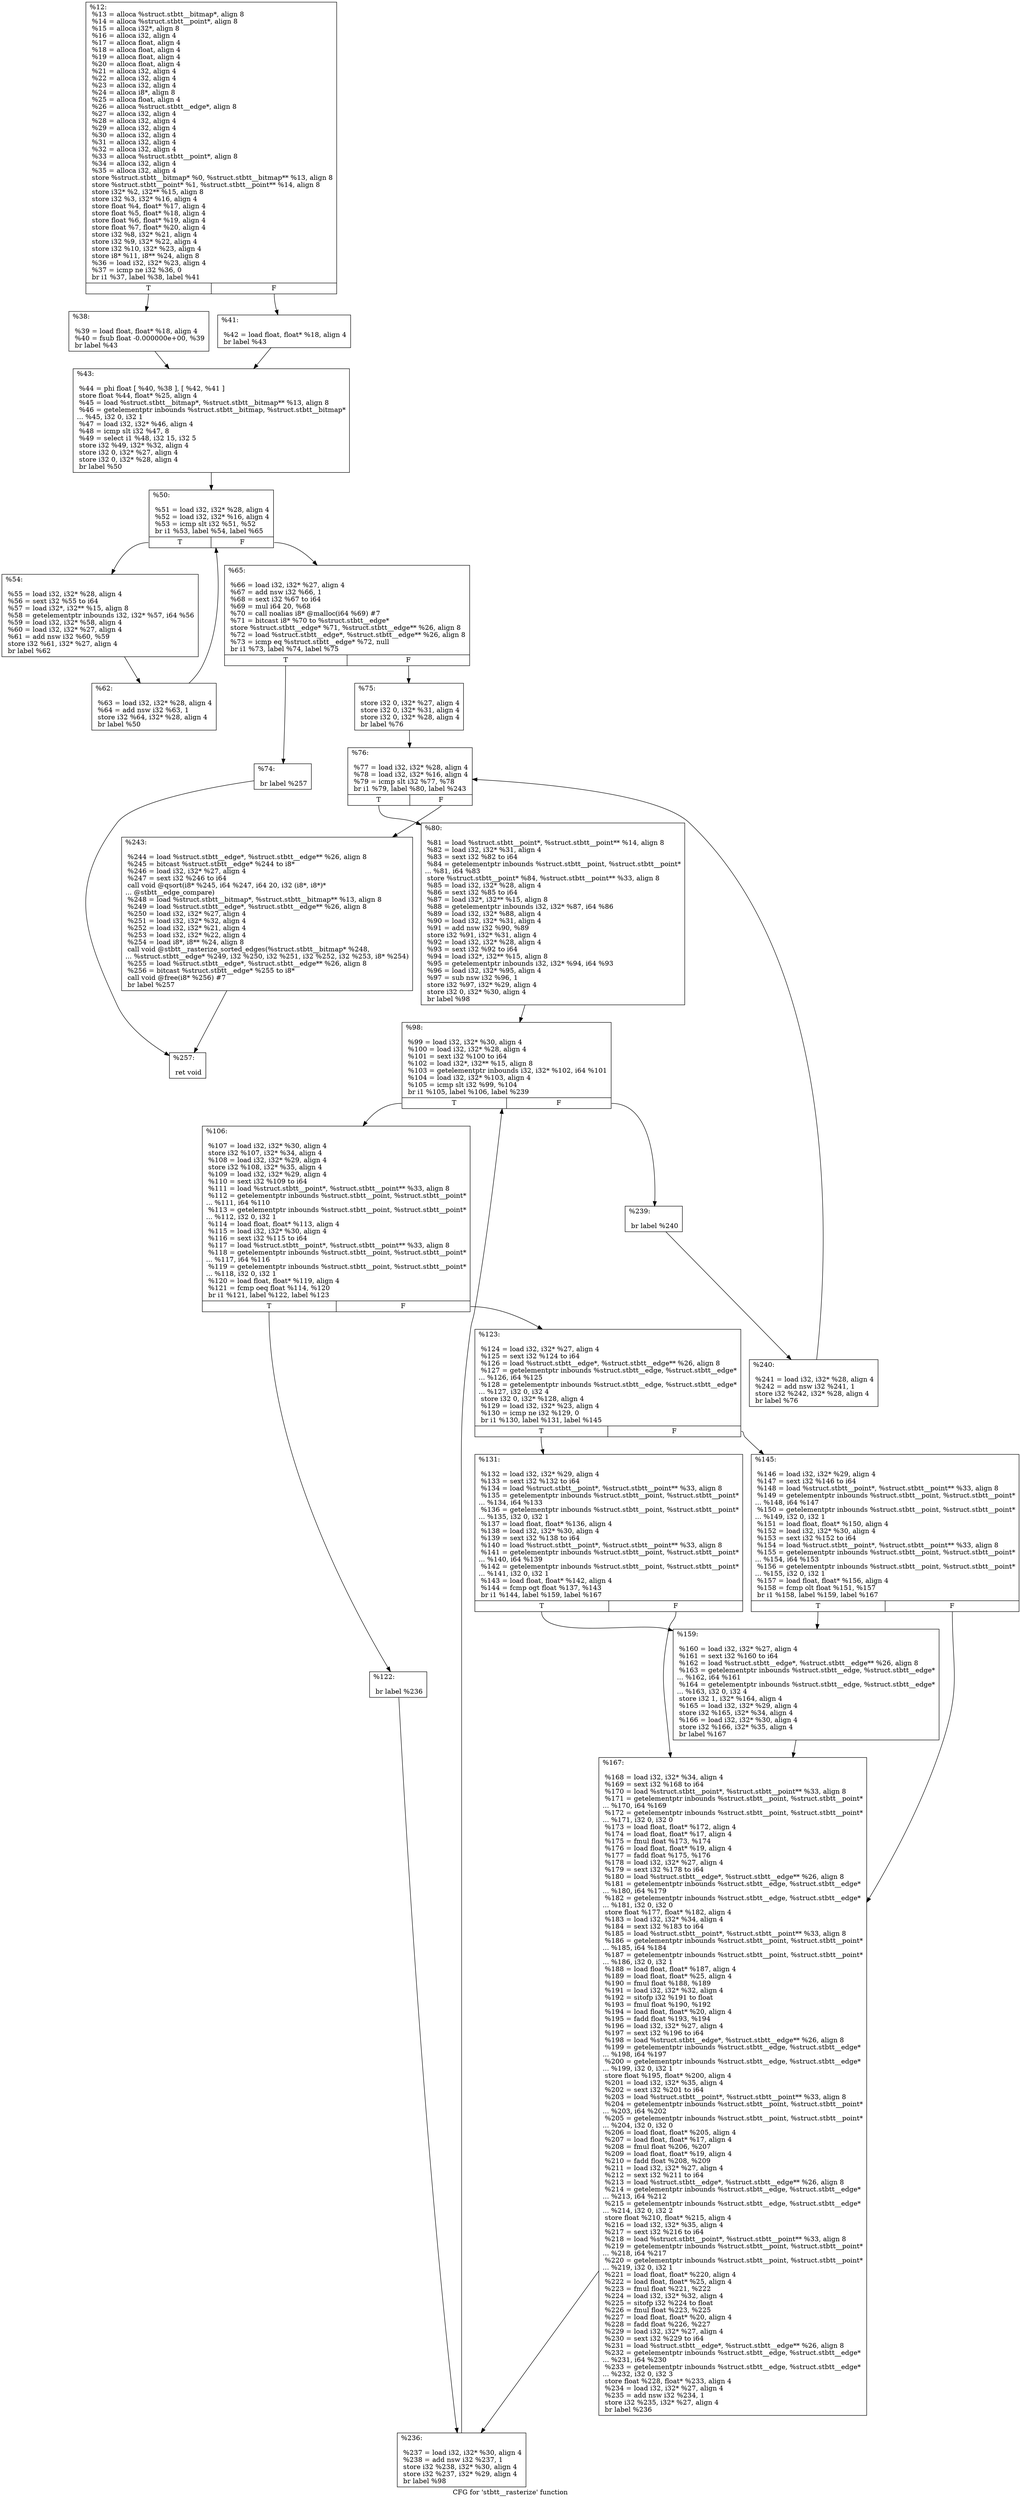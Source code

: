 digraph "CFG for 'stbtt__rasterize' function" {
	label="CFG for 'stbtt__rasterize' function";

	Node0x2a2b400 [shape=record,label="{%12:\l  %13 = alloca %struct.stbtt__bitmap*, align 8\l  %14 = alloca %struct.stbtt__point*, align 8\l  %15 = alloca i32*, align 8\l  %16 = alloca i32, align 4\l  %17 = alloca float, align 4\l  %18 = alloca float, align 4\l  %19 = alloca float, align 4\l  %20 = alloca float, align 4\l  %21 = alloca i32, align 4\l  %22 = alloca i32, align 4\l  %23 = alloca i32, align 4\l  %24 = alloca i8*, align 8\l  %25 = alloca float, align 4\l  %26 = alloca %struct.stbtt__edge*, align 8\l  %27 = alloca i32, align 4\l  %28 = alloca i32, align 4\l  %29 = alloca i32, align 4\l  %30 = alloca i32, align 4\l  %31 = alloca i32, align 4\l  %32 = alloca i32, align 4\l  %33 = alloca %struct.stbtt__point*, align 8\l  %34 = alloca i32, align 4\l  %35 = alloca i32, align 4\l  store %struct.stbtt__bitmap* %0, %struct.stbtt__bitmap** %13, align 8\l  store %struct.stbtt__point* %1, %struct.stbtt__point** %14, align 8\l  store i32* %2, i32** %15, align 8\l  store i32 %3, i32* %16, align 4\l  store float %4, float* %17, align 4\l  store float %5, float* %18, align 4\l  store float %6, float* %19, align 4\l  store float %7, float* %20, align 4\l  store i32 %8, i32* %21, align 4\l  store i32 %9, i32* %22, align 4\l  store i32 %10, i32* %23, align 4\l  store i8* %11, i8** %24, align 8\l  %36 = load i32, i32* %23, align 4\l  %37 = icmp ne i32 %36, 0\l  br i1 %37, label %38, label %41\l|{<s0>T|<s1>F}}"];
	Node0x2a2b400:s0 -> Node0x2a2cc10;
	Node0x2a2b400:s1 -> Node0x2a2ddc0;
	Node0x2a2cc10 [shape=record,label="{%38:\l\l  %39 = load float, float* %18, align 4\l  %40 = fsub float -0.000000e+00, %39\l  br label %43\l}"];
	Node0x2a2cc10 -> Node0x2a2dfc0;
	Node0x2a2ddc0 [shape=record,label="{%41:\l\l  %42 = load float, float* %18, align 4\l  br label %43\l}"];
	Node0x2a2ddc0 -> Node0x2a2dfc0;
	Node0x2a2dfc0 [shape=record,label="{%43:\l\l  %44 = phi float [ %40, %38 ], [ %42, %41 ]\l  store float %44, float* %25, align 4\l  %45 = load %struct.stbtt__bitmap*, %struct.stbtt__bitmap** %13, align 8\l  %46 = getelementptr inbounds %struct.stbtt__bitmap, %struct.stbtt__bitmap*\l... %45, i32 0, i32 1\l  %47 = load i32, i32* %46, align 4\l  %48 = icmp slt i32 %47, 8\l  %49 = select i1 %48, i32 15, i32 5\l  store i32 %49, i32* %32, align 4\l  store i32 0, i32* %27, align 4\l  store i32 0, i32* %28, align 4\l  br label %50\l}"];
	Node0x2a2dfc0 -> Node0x2a2e690;
	Node0x2a2e690 [shape=record,label="{%50:\l\l  %51 = load i32, i32* %28, align 4\l  %52 = load i32, i32* %16, align 4\l  %53 = icmp slt i32 %51, %52\l  br i1 %53, label %54, label %65\l|{<s0>T|<s1>F}}"];
	Node0x2a2e690:s0 -> Node0x2a2e880;
	Node0x2a2e690:s1 -> Node0x2a2e8d0;
	Node0x2a2e880 [shape=record,label="{%54:\l\l  %55 = load i32, i32* %28, align 4\l  %56 = sext i32 %55 to i64\l  %57 = load i32*, i32** %15, align 8\l  %58 = getelementptr inbounds i32, i32* %57, i64 %56\l  %59 = load i32, i32* %58, align 4\l  %60 = load i32, i32* %27, align 4\l  %61 = add nsw i32 %60, %59\l  store i32 %61, i32* %27, align 4\l  br label %62\l}"];
	Node0x2a2e880 -> Node0x2a2ed60;
	Node0x2a2ed60 [shape=record,label="{%62:\l\l  %63 = load i32, i32* %28, align 4\l  %64 = add nsw i32 %63, 1\l  store i32 %64, i32* %28, align 4\l  br label %50\l}"];
	Node0x2a2ed60 -> Node0x2a2e690;
	Node0x2a2e8d0 [shape=record,label="{%65:\l\l  %66 = load i32, i32* %27, align 4\l  %67 = add nsw i32 %66, 1\l  %68 = sext i32 %67 to i64\l  %69 = mul i64 20, %68\l  %70 = call noalias i8* @malloc(i64 %69) #7\l  %71 = bitcast i8* %70 to %struct.stbtt__edge*\l  store %struct.stbtt__edge* %71, %struct.stbtt__edge** %26, align 8\l  %72 = load %struct.stbtt__edge*, %struct.stbtt__edge** %26, align 8\l  %73 = icmp eq %struct.stbtt__edge* %72, null\l  br i1 %73, label %74, label %75\l|{<s0>T|<s1>F}}"];
	Node0x2a2e8d0:s0 -> Node0x2a2f630;
	Node0x2a2e8d0:s1 -> Node0x2a2f680;
	Node0x2a2f630 [shape=record,label="{%74:\l\l  br label %257\l}"];
	Node0x2a2f630 -> Node0x2a2f760;
	Node0x2a2f680 [shape=record,label="{%75:\l\l  store i32 0, i32* %27, align 4\l  store i32 0, i32* %31, align 4\l  store i32 0, i32* %28, align 4\l  br label %76\l}"];
	Node0x2a2f680 -> Node0x2a2f990;
	Node0x2a2f990 [shape=record,label="{%76:\l\l  %77 = load i32, i32* %28, align 4\l  %78 = load i32, i32* %16, align 4\l  %79 = icmp slt i32 %77, %78\l  br i1 %79, label %80, label %243\l|{<s0>T|<s1>F}}"];
	Node0x2a2f990:s0 -> Node0x2a2fb80;
	Node0x2a2f990:s1 -> Node0x2a2fbd0;
	Node0x2a2fb80 [shape=record,label="{%80:\l\l  %81 = load %struct.stbtt__point*, %struct.stbtt__point** %14, align 8\l  %82 = load i32, i32* %31, align 4\l  %83 = sext i32 %82 to i64\l  %84 = getelementptr inbounds %struct.stbtt__point, %struct.stbtt__point*\l... %81, i64 %83\l  store %struct.stbtt__point* %84, %struct.stbtt__point** %33, align 8\l  %85 = load i32, i32* %28, align 4\l  %86 = sext i32 %85 to i64\l  %87 = load i32*, i32** %15, align 8\l  %88 = getelementptr inbounds i32, i32* %87, i64 %86\l  %89 = load i32, i32* %88, align 4\l  %90 = load i32, i32* %31, align 4\l  %91 = add nsw i32 %90, %89\l  store i32 %91, i32* %31, align 4\l  %92 = load i32, i32* %28, align 4\l  %93 = sext i32 %92 to i64\l  %94 = load i32*, i32** %15, align 8\l  %95 = getelementptr inbounds i32, i32* %94, i64 %93\l  %96 = load i32, i32* %95, align 4\l  %97 = sub nsw i32 %96, 1\l  store i32 %97, i32* %29, align 4\l  store i32 0, i32* %30, align 4\l  br label %98\l}"];
	Node0x2a2fb80 -> Node0x2a30620;
	Node0x2a30620 [shape=record,label="{%98:\l\l  %99 = load i32, i32* %30, align 4\l  %100 = load i32, i32* %28, align 4\l  %101 = sext i32 %100 to i64\l  %102 = load i32*, i32** %15, align 8\l  %103 = getelementptr inbounds i32, i32* %102, i64 %101\l  %104 = load i32, i32* %103, align 4\l  %105 = icmp slt i32 %99, %104\l  br i1 %105, label %106, label %239\l|{<s0>T|<s1>F}}"];
	Node0x2a30620:s0 -> Node0x2a309c0;
	Node0x2a30620:s1 -> Node0x2a30a10;
	Node0x2a309c0 [shape=record,label="{%106:\l\l  %107 = load i32, i32* %30, align 4\l  store i32 %107, i32* %34, align 4\l  %108 = load i32, i32* %29, align 4\l  store i32 %108, i32* %35, align 4\l  %109 = load i32, i32* %29, align 4\l  %110 = sext i32 %109 to i64\l  %111 = load %struct.stbtt__point*, %struct.stbtt__point** %33, align 8\l  %112 = getelementptr inbounds %struct.stbtt__point, %struct.stbtt__point*\l... %111, i64 %110\l  %113 = getelementptr inbounds %struct.stbtt__point, %struct.stbtt__point*\l... %112, i32 0, i32 1\l  %114 = load float, float* %113, align 4\l  %115 = load i32, i32* %30, align 4\l  %116 = sext i32 %115 to i64\l  %117 = load %struct.stbtt__point*, %struct.stbtt__point** %33, align 8\l  %118 = getelementptr inbounds %struct.stbtt__point, %struct.stbtt__point*\l... %117, i64 %116\l  %119 = getelementptr inbounds %struct.stbtt__point, %struct.stbtt__point*\l... %118, i32 0, i32 1\l  %120 = load float, float* %119, align 4\l  %121 = fcmp oeq float %114, %120\l  br i1 %121, label %122, label %123\l|{<s0>T|<s1>F}}"];
	Node0x2a309c0:s0 -> Node0x2a312d0;
	Node0x2a309c0:s1 -> Node0x2a31320;
	Node0x2a312d0 [shape=record,label="{%122:\l\l  br label %236\l}"];
	Node0x2a312d0 -> Node0x2a31440;
	Node0x2a31320 [shape=record,label="{%123:\l\l  %124 = load i32, i32* %27, align 4\l  %125 = sext i32 %124 to i64\l  %126 = load %struct.stbtt__edge*, %struct.stbtt__edge** %26, align 8\l  %127 = getelementptr inbounds %struct.stbtt__edge, %struct.stbtt__edge*\l... %126, i64 %125\l  %128 = getelementptr inbounds %struct.stbtt__edge, %struct.stbtt__edge*\l... %127, i32 0, i32 4\l  store i32 0, i32* %128, align 4\l  %129 = load i32, i32* %23, align 4\l  %130 = icmp ne i32 %129, 0\l  br i1 %130, label %131, label %145\l|{<s0>T|<s1>F}}"];
	Node0x2a31320:s0 -> Node0x2a2f050;
	Node0x2a31320:s1 -> Node0x2a2f0a0;
	Node0x2a2f050 [shape=record,label="{%131:\l\l  %132 = load i32, i32* %29, align 4\l  %133 = sext i32 %132 to i64\l  %134 = load %struct.stbtt__point*, %struct.stbtt__point** %33, align 8\l  %135 = getelementptr inbounds %struct.stbtt__point, %struct.stbtt__point*\l... %134, i64 %133\l  %136 = getelementptr inbounds %struct.stbtt__point, %struct.stbtt__point*\l... %135, i32 0, i32 1\l  %137 = load float, float* %136, align 4\l  %138 = load i32, i32* %30, align 4\l  %139 = sext i32 %138 to i64\l  %140 = load %struct.stbtt__point*, %struct.stbtt__point** %33, align 8\l  %141 = getelementptr inbounds %struct.stbtt__point, %struct.stbtt__point*\l... %140, i64 %139\l  %142 = getelementptr inbounds %struct.stbtt__point, %struct.stbtt__point*\l... %141, i32 0, i32 1\l  %143 = load float, float* %142, align 4\l  %144 = fcmp ogt float %137, %143\l  br i1 %144, label %159, label %167\l|{<s0>T|<s1>F}}"];
	Node0x2a2f050:s0 -> Node0x2a32410;
	Node0x2a2f050:s1 -> Node0x2a32460;
	Node0x2a2f0a0 [shape=record,label="{%145:\l\l  %146 = load i32, i32* %29, align 4\l  %147 = sext i32 %146 to i64\l  %148 = load %struct.stbtt__point*, %struct.stbtt__point** %33, align 8\l  %149 = getelementptr inbounds %struct.stbtt__point, %struct.stbtt__point*\l... %148, i64 %147\l  %150 = getelementptr inbounds %struct.stbtt__point, %struct.stbtt__point*\l... %149, i32 0, i32 1\l  %151 = load float, float* %150, align 4\l  %152 = load i32, i32* %30, align 4\l  %153 = sext i32 %152 to i64\l  %154 = load %struct.stbtt__point*, %struct.stbtt__point** %33, align 8\l  %155 = getelementptr inbounds %struct.stbtt__point, %struct.stbtt__point*\l... %154, i64 %153\l  %156 = getelementptr inbounds %struct.stbtt__point, %struct.stbtt__point*\l... %155, i32 0, i32 1\l  %157 = load float, float* %156, align 4\l  %158 = fcmp olt float %151, %157\l  br i1 %158, label %159, label %167\l|{<s0>T|<s1>F}}"];
	Node0x2a2f0a0:s0 -> Node0x2a32410;
	Node0x2a2f0a0:s1 -> Node0x2a32460;
	Node0x2a32410 [shape=record,label="{%159:\l\l  %160 = load i32, i32* %27, align 4\l  %161 = sext i32 %160 to i64\l  %162 = load %struct.stbtt__edge*, %struct.stbtt__edge** %26, align 8\l  %163 = getelementptr inbounds %struct.stbtt__edge, %struct.stbtt__edge*\l... %162, i64 %161\l  %164 = getelementptr inbounds %struct.stbtt__edge, %struct.stbtt__edge*\l... %163, i32 0, i32 4\l  store i32 1, i32* %164, align 4\l  %165 = load i32, i32* %29, align 4\l  store i32 %165, i32* %34, align 4\l  %166 = load i32, i32* %30, align 4\l  store i32 %166, i32* %35, align 4\l  br label %167\l}"];
	Node0x2a32410 -> Node0x2a32460;
	Node0x2a32460 [shape=record,label="{%167:\l\l  %168 = load i32, i32* %34, align 4\l  %169 = sext i32 %168 to i64\l  %170 = load %struct.stbtt__point*, %struct.stbtt__point** %33, align 8\l  %171 = getelementptr inbounds %struct.stbtt__point, %struct.stbtt__point*\l... %170, i64 %169\l  %172 = getelementptr inbounds %struct.stbtt__point, %struct.stbtt__point*\l... %171, i32 0, i32 0\l  %173 = load float, float* %172, align 4\l  %174 = load float, float* %17, align 4\l  %175 = fmul float %173, %174\l  %176 = load float, float* %19, align 4\l  %177 = fadd float %175, %176\l  %178 = load i32, i32* %27, align 4\l  %179 = sext i32 %178 to i64\l  %180 = load %struct.stbtt__edge*, %struct.stbtt__edge** %26, align 8\l  %181 = getelementptr inbounds %struct.stbtt__edge, %struct.stbtt__edge*\l... %180, i64 %179\l  %182 = getelementptr inbounds %struct.stbtt__edge, %struct.stbtt__edge*\l... %181, i32 0, i32 0\l  store float %177, float* %182, align 4\l  %183 = load i32, i32* %34, align 4\l  %184 = sext i32 %183 to i64\l  %185 = load %struct.stbtt__point*, %struct.stbtt__point** %33, align 8\l  %186 = getelementptr inbounds %struct.stbtt__point, %struct.stbtt__point*\l... %185, i64 %184\l  %187 = getelementptr inbounds %struct.stbtt__point, %struct.stbtt__point*\l... %186, i32 0, i32 1\l  %188 = load float, float* %187, align 4\l  %189 = load float, float* %25, align 4\l  %190 = fmul float %188, %189\l  %191 = load i32, i32* %32, align 4\l  %192 = sitofp i32 %191 to float\l  %193 = fmul float %190, %192\l  %194 = load float, float* %20, align 4\l  %195 = fadd float %193, %194\l  %196 = load i32, i32* %27, align 4\l  %197 = sext i32 %196 to i64\l  %198 = load %struct.stbtt__edge*, %struct.stbtt__edge** %26, align 8\l  %199 = getelementptr inbounds %struct.stbtt__edge, %struct.stbtt__edge*\l... %198, i64 %197\l  %200 = getelementptr inbounds %struct.stbtt__edge, %struct.stbtt__edge*\l... %199, i32 0, i32 1\l  store float %195, float* %200, align 4\l  %201 = load i32, i32* %35, align 4\l  %202 = sext i32 %201 to i64\l  %203 = load %struct.stbtt__point*, %struct.stbtt__point** %33, align 8\l  %204 = getelementptr inbounds %struct.stbtt__point, %struct.stbtt__point*\l... %203, i64 %202\l  %205 = getelementptr inbounds %struct.stbtt__point, %struct.stbtt__point*\l... %204, i32 0, i32 0\l  %206 = load float, float* %205, align 4\l  %207 = load float, float* %17, align 4\l  %208 = fmul float %206, %207\l  %209 = load float, float* %19, align 4\l  %210 = fadd float %208, %209\l  %211 = load i32, i32* %27, align 4\l  %212 = sext i32 %211 to i64\l  %213 = load %struct.stbtt__edge*, %struct.stbtt__edge** %26, align 8\l  %214 = getelementptr inbounds %struct.stbtt__edge, %struct.stbtt__edge*\l... %213, i64 %212\l  %215 = getelementptr inbounds %struct.stbtt__edge, %struct.stbtt__edge*\l... %214, i32 0, i32 2\l  store float %210, float* %215, align 4\l  %216 = load i32, i32* %35, align 4\l  %217 = sext i32 %216 to i64\l  %218 = load %struct.stbtt__point*, %struct.stbtt__point** %33, align 8\l  %219 = getelementptr inbounds %struct.stbtt__point, %struct.stbtt__point*\l... %218, i64 %217\l  %220 = getelementptr inbounds %struct.stbtt__point, %struct.stbtt__point*\l... %219, i32 0, i32 1\l  %221 = load float, float* %220, align 4\l  %222 = load float, float* %25, align 4\l  %223 = fmul float %221, %222\l  %224 = load i32, i32* %32, align 4\l  %225 = sitofp i32 %224 to float\l  %226 = fmul float %223, %225\l  %227 = load float, float* %20, align 4\l  %228 = fadd float %226, %227\l  %229 = load i32, i32* %27, align 4\l  %230 = sext i32 %229 to i64\l  %231 = load %struct.stbtt__edge*, %struct.stbtt__edge** %26, align 8\l  %232 = getelementptr inbounds %struct.stbtt__edge, %struct.stbtt__edge*\l... %231, i64 %230\l  %233 = getelementptr inbounds %struct.stbtt__edge, %struct.stbtt__edge*\l... %232, i32 0, i32 3\l  store float %228, float* %233, align 4\l  %234 = load i32, i32* %27, align 4\l  %235 = add nsw i32 %234, 1\l  store i32 %235, i32* %27, align 4\l  br label %236\l}"];
	Node0x2a32460 -> Node0x2a31440;
	Node0x2a31440 [shape=record,label="{%236:\l\l  %237 = load i32, i32* %30, align 4\l  %238 = add nsw i32 %237, 1\l  store i32 %238, i32* %30, align 4\l  store i32 %237, i32* %29, align 4\l  br label %98\l}"];
	Node0x2a31440 -> Node0x2a30620;
	Node0x2a30a10 [shape=record,label="{%239:\l\l  br label %240\l}"];
	Node0x2a30a10 -> Node0x2a35460;
	Node0x2a35460 [shape=record,label="{%240:\l\l  %241 = load i32, i32* %28, align 4\l  %242 = add nsw i32 %241, 1\l  store i32 %242, i32* %28, align 4\l  br label %76\l}"];
	Node0x2a35460 -> Node0x2a2f990;
	Node0x2a2fbd0 [shape=record,label="{%243:\l\l  %244 = load %struct.stbtt__edge*, %struct.stbtt__edge** %26, align 8\l  %245 = bitcast %struct.stbtt__edge* %244 to i8*\l  %246 = load i32, i32* %27, align 4\l  %247 = sext i32 %246 to i64\l  call void @qsort(i8* %245, i64 %247, i64 20, i32 (i8*, i8*)*\l... @stbtt__edge_compare)\l  %248 = load %struct.stbtt__bitmap*, %struct.stbtt__bitmap** %13, align 8\l  %249 = load %struct.stbtt__edge*, %struct.stbtt__edge** %26, align 8\l  %250 = load i32, i32* %27, align 4\l  %251 = load i32, i32* %32, align 4\l  %252 = load i32, i32* %21, align 4\l  %253 = load i32, i32* %22, align 4\l  %254 = load i8*, i8** %24, align 8\l  call void @stbtt__rasterize_sorted_edges(%struct.stbtt__bitmap* %248,\l... %struct.stbtt__edge* %249, i32 %250, i32 %251, i32 %252, i32 %253, i8* %254)\l  %255 = load %struct.stbtt__edge*, %struct.stbtt__edge** %26, align 8\l  %256 = bitcast %struct.stbtt__edge* %255 to i8*\l  call void @free(i8* %256) #7\l  br label %257\l}"];
	Node0x2a2fbd0 -> Node0x2a2f760;
	Node0x2a2f760 [shape=record,label="{%257:\l\l  ret void\l}"];
}

